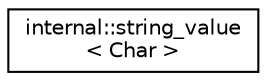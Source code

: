 digraph "Graphical Class Hierarchy"
{
  edge [fontname="Helvetica",fontsize="10",labelfontname="Helvetica",labelfontsize="10"];
  node [fontname="Helvetica",fontsize="10",shape=record];
  rankdir="LR";
  Node1 [label="internal::string_value\l\< Char \>",height=0.2,width=0.4,color="black", fillcolor="white", style="filled",URL="$structinternal_1_1string__value.html"];
}

